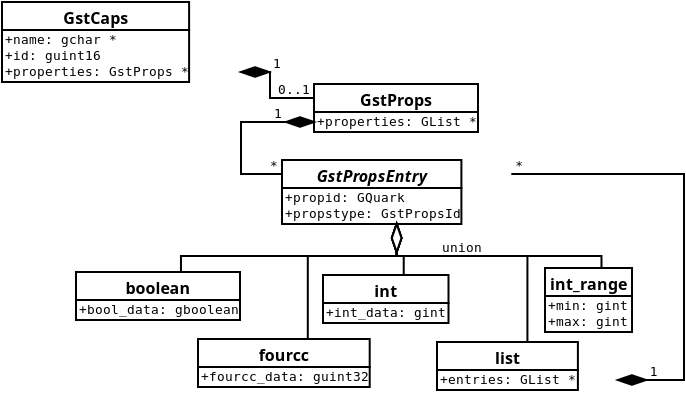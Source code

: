 <?xml version="1.0"?>
<diagram xmlns:dia="http://www.lysator.liu.se/~alla/dia/">
  <diagramdata>
    <attribute name="background">
      <color val="#ffffff"/>
    </attribute>
    <attribute name="paper">
      <composite type="paper">
        <attribute name="name">
          <string>#A4#</string>
        </attribute>
        <attribute name="tmargin">
          <real val="2.82"/>
        </attribute>
        <attribute name="bmargin">
          <real val="2.82"/>
        </attribute>
        <attribute name="lmargin">
          <real val="2.82"/>
        </attribute>
        <attribute name="rmargin">
          <real val="2.82"/>
        </attribute>
        <attribute name="is_portrait">
          <boolean val="true"/>
        </attribute>
        <attribute name="scaling">
          <real val="1"/>
        </attribute>
        <attribute name="fitto">
          <boolean val="false"/>
        </attribute>
      </composite>
    </attribute>
    <attribute name="grid">
      <composite type="grid">
        <attribute name="width_x">
          <real val="1"/>
        </attribute>
        <attribute name="width_y">
          <real val="1"/>
        </attribute>
        <attribute name="visible_x">
          <int val="1"/>
        </attribute>
        <attribute name="visible_y">
          <int val="1"/>
        </attribute>
      </composite>
    </attribute>
    <attribute name="guides">
      <composite type="guides">
        <attribute name="hguides"/>
        <attribute name="vguides"/>
      </composite>
    </attribute>
  </diagramdata>
  <layer name="Background" visible="true">
    <object type="UML - Class" version="0" id="O0">
      <attribute name="obj_pos">
        <point val="0.75,5.55"/>
      </attribute>
      <attribute name="obj_bb">
        <rectangle val="0.7,5.5;12.75,9.6"/>
      </attribute>
      <attribute name="elem_corner">
        <point val="0.75,5.55"/>
      </attribute>
      <attribute name="elem_width">
        <real val="11.95"/>
      </attribute>
      <attribute name="elem_height">
        <real val="4"/>
      </attribute>
      <attribute name="name">
        <string>#GstCaps#</string>
      </attribute>
      <attribute name="stereotype">
        <string/>
      </attribute>
      <attribute name="abstract">
        <boolean val="false"/>
      </attribute>
      <attribute name="suppress_attributes">
        <boolean val="false"/>
      </attribute>
      <attribute name="suppress_operations">
        <boolean val="false"/>
      </attribute>
      <attribute name="visible_attributes">
        <boolean val="true"/>
      </attribute>
      <attribute name="visible_operations">
        <boolean val="false"/>
      </attribute>
      <attribute name="attributes">
        <composite type="umlattribute">
          <attribute name="name">
            <string>#name#</string>
          </attribute>
          <attribute name="type">
            <string>#gchar *#</string>
          </attribute>
          <attribute name="value">
            <string/>
          </attribute>
          <attribute name="visibility">
            <enum val="0"/>
          </attribute>
          <attribute name="abstract">
            <boolean val="false"/>
          </attribute>
          <attribute name="class_scope">
            <boolean val="false"/>
          </attribute>
        </composite>
        <composite type="umlattribute">
          <attribute name="name">
            <string>#id#</string>
          </attribute>
          <attribute name="type">
            <string>#guint16#</string>
          </attribute>
          <attribute name="value">
            <string/>
          </attribute>
          <attribute name="visibility">
            <enum val="0"/>
          </attribute>
          <attribute name="abstract">
            <boolean val="false"/>
          </attribute>
          <attribute name="class_scope">
            <boolean val="false"/>
          </attribute>
        </composite>
        <composite type="umlattribute">
          <attribute name="name">
            <string>#properties#</string>
          </attribute>
          <attribute name="type">
            <string>#GstProps *#</string>
          </attribute>
          <attribute name="value">
            <string/>
          </attribute>
          <attribute name="visibility">
            <enum val="0"/>
          </attribute>
          <attribute name="abstract">
            <boolean val="false"/>
          </attribute>
          <attribute name="class_scope">
            <boolean val="false"/>
          </attribute>
        </composite>
      </attribute>
      <attribute name="operations"/>
      <attribute name="template">
        <boolean val="false"/>
      </attribute>
      <attribute name="templates"/>
    </object>
    <object type="UML - Class" version="0" id="O1">
      <attribute name="obj_pos">
        <point val="16.35,9.65"/>
      </attribute>
      <attribute name="obj_bb">
        <rectangle val="16.3,9.6;26.896,12.1"/>
      </attribute>
      <attribute name="elem_corner">
        <point val="16.35,9.65"/>
      </attribute>
      <attribute name="elem_width">
        <real val="10.496"/>
      </attribute>
      <attribute name="elem_height">
        <real val="2.4"/>
      </attribute>
      <attribute name="name">
        <string>#GstProps#</string>
      </attribute>
      <attribute name="stereotype">
        <string/>
      </attribute>
      <attribute name="abstract">
        <boolean val="false"/>
      </attribute>
      <attribute name="suppress_attributes">
        <boolean val="false"/>
      </attribute>
      <attribute name="suppress_operations">
        <boolean val="false"/>
      </attribute>
      <attribute name="visible_attributes">
        <boolean val="true"/>
      </attribute>
      <attribute name="visible_operations">
        <boolean val="false"/>
      </attribute>
      <attribute name="attributes">
        <composite type="umlattribute">
          <attribute name="name">
            <string>#properties#</string>
          </attribute>
          <attribute name="type">
            <string>#GList *#</string>
          </attribute>
          <attribute name="value">
            <string/>
          </attribute>
          <attribute name="visibility">
            <enum val="0"/>
          </attribute>
          <attribute name="abstract">
            <boolean val="false"/>
          </attribute>
          <attribute name="class_scope">
            <boolean val="false"/>
          </attribute>
        </composite>
      </attribute>
      <attribute name="operations"/>
      <attribute name="template">
        <boolean val="false"/>
      </attribute>
      <attribute name="templates"/>
    </object>
    <object type="UML - Association" version="0" id="O2">
      <attribute name="obj_pos">
        <point val="12.7,9.05"/>
      </attribute>
      <attribute name="obj_bb">
        <rectangle val="11.25,7.6;18.489,11.8"/>
      </attribute>
      <attribute name="orth_points">
        <point val="12.7,9.05"/>
        <point val="14.15,9.05"/>
        <point val="14.15,10.35"/>
        <point val="16.35,10.35"/>
      </attribute>
      <attribute name="orth_orient">
        <enum val="0"/>
        <enum val="1"/>
        <enum val="0"/>
      </attribute>
      <attribute name="name">
        <string/>
      </attribute>
      <attribute name="direction">
        <enum val="0"/>
      </attribute>
      <attribute name="ends">
        <composite>
          <attribute name="role">
            <string/>
          </attribute>
          <attribute name="multiplicity">
            <string>#1#</string>
          </attribute>
          <attribute name="arrow">
            <boolean val="false"/>
          </attribute>
          <attribute name="aggregate">
            <enum val="2"/>
          </attribute>
        </composite>
        <composite>
          <attribute name="role">
            <string/>
          </attribute>
          <attribute name="multiplicity">
            <string>#0..1#</string>
          </attribute>
          <attribute name="arrow">
            <boolean val="false"/>
          </attribute>
          <attribute name="aggregate">
            <enum val="0"/>
          </attribute>
        </composite>
      </attribute>
      <connections>
        <connection handle="0" to="O0" connection="13"/>
        <connection handle="1" to="O1" connection="3"/>
      </connections>
    </object>
    <object type="UML - Class" version="0" id="O3">
      <attribute name="obj_pos">
        <point val="14.75,13.45"/>
      </attribute>
      <attribute name="obj_bb">
        <rectangle val="14.7,13.4;26.266,16.7"/>
      </attribute>
      <attribute name="elem_corner">
        <point val="14.75,13.45"/>
      </attribute>
      <attribute name="elem_width">
        <real val="11.466"/>
      </attribute>
      <attribute name="elem_height">
        <real val="3.2"/>
      </attribute>
      <attribute name="name">
        <string>#GstPropsEntry#</string>
      </attribute>
      <attribute name="stereotype">
        <string/>
      </attribute>
      <attribute name="abstract">
        <boolean val="true"/>
      </attribute>
      <attribute name="suppress_attributes">
        <boolean val="false"/>
      </attribute>
      <attribute name="suppress_operations">
        <boolean val="false"/>
      </attribute>
      <attribute name="visible_attributes">
        <boolean val="true"/>
      </attribute>
      <attribute name="visible_operations">
        <boolean val="false"/>
      </attribute>
      <attribute name="attributes">
        <composite type="umlattribute">
          <attribute name="name">
            <string>#propid#</string>
          </attribute>
          <attribute name="type">
            <string>#GQuark#</string>
          </attribute>
          <attribute name="value">
            <string/>
          </attribute>
          <attribute name="visibility">
            <enum val="0"/>
          </attribute>
          <attribute name="abstract">
            <boolean val="false"/>
          </attribute>
          <attribute name="class_scope">
            <boolean val="false"/>
          </attribute>
        </composite>
        <composite type="umlattribute">
          <attribute name="name">
            <string>#propstype#</string>
          </attribute>
          <attribute name="type">
            <string>#GstPropsId#</string>
          </attribute>
          <attribute name="value">
            <string/>
          </attribute>
          <attribute name="visibility">
            <enum val="0"/>
          </attribute>
          <attribute name="abstract">
            <boolean val="false"/>
          </attribute>
          <attribute name="class_scope">
            <boolean val="false"/>
          </attribute>
        </composite>
      </attribute>
      <attribute name="operations"/>
      <attribute name="template">
        <boolean val="false"/>
      </attribute>
      <attribute name="templates"/>
    </object>
    <object type="UML - Association" version="0" id="O4">
      <attribute name="obj_pos">
        <point val="16.35,11.55"/>
      </attribute>
      <attribute name="obj_bb">
        <rectangle val="11.25,10.1;17.8,15.6"/>
      </attribute>
      <attribute name="orth_points">
        <point val="16.35,11.55"/>
        <point val="12.7,11.55"/>
        <point val="12.7,14.15"/>
        <point val="14.75,14.15"/>
      </attribute>
      <attribute name="orth_orient">
        <enum val="0"/>
        <enum val="1"/>
        <enum val="0"/>
      </attribute>
      <attribute name="name">
        <string/>
      </attribute>
      <attribute name="direction">
        <enum val="0"/>
      </attribute>
      <attribute name="ends">
        <composite>
          <attribute name="role">
            <string/>
          </attribute>
          <attribute name="multiplicity">
            <string>#1#</string>
          </attribute>
          <attribute name="arrow">
            <boolean val="false"/>
          </attribute>
          <attribute name="aggregate">
            <enum val="2"/>
          </attribute>
        </composite>
        <composite>
          <attribute name="role">
            <string/>
          </attribute>
          <attribute name="multiplicity">
            <string>#*#</string>
          </attribute>
          <attribute name="arrow">
            <boolean val="false"/>
          </attribute>
          <attribute name="aggregate">
            <enum val="0"/>
          </attribute>
        </composite>
      </attribute>
      <connections>
        <connection handle="0" to="O1" connection="8"/>
        <connection handle="1" to="O3" connection="3"/>
      </connections>
    </object>
    <object type="UML - Class" version="0" id="O5">
      <attribute name="obj_pos">
        <point val="4.45,19.05"/>
      </attribute>
      <attribute name="obj_bb">
        <rectangle val="4.4,19;14.996,21.5"/>
      </attribute>
      <attribute name="elem_corner">
        <point val="4.45,19.05"/>
      </attribute>
      <attribute name="elem_width">
        <real val="10.496"/>
      </attribute>
      <attribute name="elem_height">
        <real val="2.4"/>
      </attribute>
      <attribute name="name">
        <string>#boolean#</string>
      </attribute>
      <attribute name="stereotype">
        <string/>
      </attribute>
      <attribute name="abstract">
        <boolean val="false"/>
      </attribute>
      <attribute name="suppress_attributes">
        <boolean val="false"/>
      </attribute>
      <attribute name="suppress_operations">
        <boolean val="false"/>
      </attribute>
      <attribute name="visible_attributes">
        <boolean val="true"/>
      </attribute>
      <attribute name="visible_operations">
        <boolean val="false"/>
      </attribute>
      <attribute name="attributes">
        <composite type="umlattribute">
          <attribute name="name">
            <string>#bool_data#</string>
          </attribute>
          <attribute name="type">
            <string>#gboolean#</string>
          </attribute>
          <attribute name="value">
            <string/>
          </attribute>
          <attribute name="visibility">
            <enum val="0"/>
          </attribute>
          <attribute name="abstract">
            <boolean val="false"/>
          </attribute>
          <attribute name="class_scope">
            <boolean val="false"/>
          </attribute>
        </composite>
      </attribute>
      <attribute name="operations"/>
      <attribute name="template">
        <boolean val="false"/>
      </attribute>
      <attribute name="templates"/>
    </object>
    <object type="UML - Class" version="0" id="O6">
      <attribute name="obj_pos">
        <point val="10.55,22.4"/>
      </attribute>
      <attribute name="obj_bb">
        <rectangle val="10.5,22.35;21.581,24.85"/>
      </attribute>
      <attribute name="elem_corner">
        <point val="10.55,22.4"/>
      </attribute>
      <attribute name="elem_width">
        <real val="10.981"/>
      </attribute>
      <attribute name="elem_height">
        <real val="2.4"/>
      </attribute>
      <attribute name="name">
        <string>#fourcc#</string>
      </attribute>
      <attribute name="stereotype">
        <string/>
      </attribute>
      <attribute name="abstract">
        <boolean val="false"/>
      </attribute>
      <attribute name="suppress_attributes">
        <boolean val="false"/>
      </attribute>
      <attribute name="suppress_operations">
        <boolean val="false"/>
      </attribute>
      <attribute name="visible_attributes">
        <boolean val="true"/>
      </attribute>
      <attribute name="visible_operations">
        <boolean val="false"/>
      </attribute>
      <attribute name="attributes">
        <composite type="umlattribute">
          <attribute name="name">
            <string>#fourcc_data#</string>
          </attribute>
          <attribute name="type">
            <string>#guint32#</string>
          </attribute>
          <attribute name="value">
            <string/>
          </attribute>
          <attribute name="visibility">
            <enum val="0"/>
          </attribute>
          <attribute name="abstract">
            <boolean val="false"/>
          </attribute>
          <attribute name="class_scope">
            <boolean val="false"/>
          </attribute>
        </composite>
      </attribute>
      <attribute name="operations"/>
      <attribute name="template">
        <boolean val="false"/>
      </attribute>
      <attribute name="templates"/>
    </object>
    <object type="UML - Class" version="0" id="O7">
      <attribute name="obj_pos">
        <point val="16.8,19.2"/>
      </attribute>
      <attribute name="obj_bb">
        <rectangle val="16.75,19.15;24.922,21.65"/>
      </attribute>
      <attribute name="elem_corner">
        <point val="16.8,19.2"/>
      </attribute>
      <attribute name="elem_width">
        <real val="8.072"/>
      </attribute>
      <attribute name="elem_height">
        <real val="2.4"/>
      </attribute>
      <attribute name="name">
        <string>#int#</string>
      </attribute>
      <attribute name="stereotype">
        <string/>
      </attribute>
      <attribute name="abstract">
        <boolean val="false"/>
      </attribute>
      <attribute name="suppress_attributes">
        <boolean val="false"/>
      </attribute>
      <attribute name="suppress_operations">
        <boolean val="false"/>
      </attribute>
      <attribute name="visible_attributes">
        <boolean val="true"/>
      </attribute>
      <attribute name="visible_operations">
        <boolean val="false"/>
      </attribute>
      <attribute name="attributes">
        <composite type="umlattribute">
          <attribute name="name">
            <string>#int_data#</string>
          </attribute>
          <attribute name="type">
            <string>#gint#</string>
          </attribute>
          <attribute name="value">
            <string/>
          </attribute>
          <attribute name="visibility">
            <enum val="0"/>
          </attribute>
          <attribute name="abstract">
            <boolean val="false"/>
          </attribute>
          <attribute name="class_scope">
            <boolean val="false"/>
          </attribute>
        </composite>
      </attribute>
      <attribute name="operations"/>
      <attribute name="template">
        <boolean val="false"/>
      </attribute>
      <attribute name="templates"/>
    </object>
    <object type="UML - Class" version="0" id="O8">
      <attribute name="obj_pos">
        <point val="22.5,22.55"/>
      </attribute>
      <attribute name="obj_bb">
        <rectangle val="22.45,22.5;31.592,25"/>
      </attribute>
      <attribute name="elem_corner">
        <point val="22.5,22.55"/>
      </attribute>
      <attribute name="elem_width">
        <real val="9.042"/>
      </attribute>
      <attribute name="elem_height">
        <real val="2.4"/>
      </attribute>
      <attribute name="name">
        <string>#list#</string>
      </attribute>
      <attribute name="stereotype">
        <string/>
      </attribute>
      <attribute name="abstract">
        <boolean val="false"/>
      </attribute>
      <attribute name="suppress_attributes">
        <boolean val="false"/>
      </attribute>
      <attribute name="suppress_operations">
        <boolean val="false"/>
      </attribute>
      <attribute name="visible_attributes">
        <boolean val="true"/>
      </attribute>
      <attribute name="visible_operations">
        <boolean val="false"/>
      </attribute>
      <attribute name="attributes">
        <composite type="umlattribute">
          <attribute name="name">
            <string>#entries#</string>
          </attribute>
          <attribute name="type">
            <string>#GList *#</string>
          </attribute>
          <attribute name="value">
            <string/>
          </attribute>
          <attribute name="visibility">
            <enum val="0"/>
          </attribute>
          <attribute name="abstract">
            <boolean val="false"/>
          </attribute>
          <attribute name="class_scope">
            <boolean val="false"/>
          </attribute>
        </composite>
      </attribute>
      <attribute name="operations"/>
      <attribute name="template">
        <boolean val="false"/>
      </attribute>
      <attribute name="templates"/>
    </object>
    <object type="UML - Class" version="0" id="O9">
      <attribute name="obj_pos">
        <point val="27.9,18.85"/>
      </attribute>
      <attribute name="obj_bb">
        <rectangle val="27.85,18.8;33.598,22.1"/>
      </attribute>
      <attribute name="elem_corner">
        <point val="27.9,18.85"/>
      </attribute>
      <attribute name="elem_width">
        <real val="5.648"/>
      </attribute>
      <attribute name="elem_height">
        <real val="3.2"/>
      </attribute>
      <attribute name="name">
        <string>#int_range#</string>
      </attribute>
      <attribute name="stereotype">
        <string/>
      </attribute>
      <attribute name="abstract">
        <boolean val="false"/>
      </attribute>
      <attribute name="suppress_attributes">
        <boolean val="false"/>
      </attribute>
      <attribute name="suppress_operations">
        <boolean val="false"/>
      </attribute>
      <attribute name="visible_attributes">
        <boolean val="true"/>
      </attribute>
      <attribute name="visible_operations">
        <boolean val="false"/>
      </attribute>
      <attribute name="attributes">
        <composite type="umlattribute">
          <attribute name="name">
            <string>#min#</string>
          </attribute>
          <attribute name="type">
            <string>#gint#</string>
          </attribute>
          <attribute name="value">
            <string/>
          </attribute>
          <attribute name="visibility">
            <enum val="0"/>
          </attribute>
          <attribute name="abstract">
            <boolean val="false"/>
          </attribute>
          <attribute name="class_scope">
            <boolean val="false"/>
          </attribute>
        </composite>
        <composite type="umlattribute">
          <attribute name="name">
            <string>#max#</string>
          </attribute>
          <attribute name="type">
            <string>#gint#</string>
          </attribute>
          <attribute name="value">
            <string/>
          </attribute>
          <attribute name="visibility">
            <enum val="0"/>
          </attribute>
          <attribute name="abstract">
            <boolean val="false"/>
          </attribute>
          <attribute name="class_scope">
            <boolean val="false"/>
          </attribute>
        </composite>
      </attribute>
      <attribute name="operations"/>
      <attribute name="template">
        <boolean val="false"/>
      </attribute>
      <attribute name="templates"/>
    </object>
    <object type="UML - Association" version="0" id="O10">
      <attribute name="obj_pos">
        <point val="30.724,18.85"/>
      </attribute>
      <attribute name="obj_bb">
        <rectangle val="19.033,15.2;32.174,20.45"/>
      </attribute>
      <attribute name="orth_points">
        <point val="30.724,18.85"/>
        <point val="30.724,18.25"/>
        <point val="20.483,18.25"/>
        <point val="20.483,16.65"/>
      </attribute>
      <attribute name="orth_orient">
        <enum val="1"/>
        <enum val="0"/>
        <enum val="1"/>
      </attribute>
      <attribute name="name">
        <string/>
      </attribute>
      <attribute name="direction">
        <enum val="0"/>
      </attribute>
      <attribute name="ends">
        <composite>
          <attribute name="role">
            <string/>
          </attribute>
          <attribute name="multiplicity">
            <string/>
          </attribute>
          <attribute name="arrow">
            <boolean val="false"/>
          </attribute>
          <attribute name="aggregate">
            <enum val="0"/>
          </attribute>
        </composite>
        <composite>
          <attribute name="role">
            <string/>
          </attribute>
          <attribute name="multiplicity">
            <string/>
          </attribute>
          <attribute name="arrow">
            <boolean val="false"/>
          </attribute>
          <attribute name="aggregate">
            <enum val="1"/>
          </attribute>
        </composite>
      </attribute>
      <connections>
        <connection handle="0" to="O9" connection="1"/>
        <connection handle="1" to="O3" connection="6"/>
      </connections>
    </object>
    <object type="UML - Association" version="0" id="O11">
      <attribute name="obj_pos">
        <point val="20.836,19.2"/>
      </attribute>
      <attribute name="obj_bb">
        <rectangle val="19.033,15.2;22.286,20.8"/>
      </attribute>
      <attribute name="orth_points">
        <point val="20.836,19.2"/>
        <point val="20.836,18.25"/>
        <point val="20.483,18.25"/>
        <point val="20.483,16.65"/>
      </attribute>
      <attribute name="orth_orient">
        <enum val="1"/>
        <enum val="0"/>
        <enum val="1"/>
      </attribute>
      <attribute name="name">
        <string/>
      </attribute>
      <attribute name="direction">
        <enum val="0"/>
      </attribute>
      <attribute name="ends">
        <composite>
          <attribute name="role">
            <string/>
          </attribute>
          <attribute name="multiplicity">
            <string/>
          </attribute>
          <attribute name="arrow">
            <boolean val="false"/>
          </attribute>
          <attribute name="aggregate">
            <enum val="0"/>
          </attribute>
        </composite>
        <composite>
          <attribute name="role">
            <string/>
          </attribute>
          <attribute name="multiplicity">
            <string/>
          </attribute>
          <attribute name="arrow">
            <boolean val="false"/>
          </attribute>
          <attribute name="aggregate">
            <enum val="1"/>
          </attribute>
        </composite>
      </attribute>
      <connections>
        <connection handle="0" to="O7" connection="1"/>
        <connection handle="1" to="O3" connection="6"/>
      </connections>
    </object>
    <object type="UML - Association" version="0" id="O12">
      <attribute name="obj_pos">
        <point val="9.698,19.05"/>
      </attribute>
      <attribute name="obj_bb">
        <rectangle val="8.248,15.2;21.933,20.65"/>
      </attribute>
      <attribute name="orth_points">
        <point val="9.698,19.05"/>
        <point val="9.698,18.25"/>
        <point val="20.483,18.25"/>
        <point val="20.483,16.65"/>
      </attribute>
      <attribute name="orth_orient">
        <enum val="1"/>
        <enum val="0"/>
        <enum val="1"/>
      </attribute>
      <attribute name="name">
        <string/>
      </attribute>
      <attribute name="direction">
        <enum val="0"/>
      </attribute>
      <attribute name="ends">
        <composite>
          <attribute name="role">
            <string/>
          </attribute>
          <attribute name="multiplicity">
            <string/>
          </attribute>
          <attribute name="arrow">
            <boolean val="false"/>
          </attribute>
          <attribute name="aggregate">
            <enum val="0"/>
          </attribute>
        </composite>
        <composite>
          <attribute name="role">
            <string/>
          </attribute>
          <attribute name="multiplicity">
            <string/>
          </attribute>
          <attribute name="arrow">
            <boolean val="false"/>
          </attribute>
          <attribute name="aggregate">
            <enum val="1"/>
          </attribute>
        </composite>
      </attribute>
      <connections>
        <connection handle="0" to="O5" connection="1"/>
        <connection handle="1" to="O3" connection="6"/>
      </connections>
    </object>
    <object type="UML - Association" version="0" id="O13">
      <attribute name="obj_pos">
        <point val="16.04,22.4"/>
      </attribute>
      <attribute name="obj_bb">
        <rectangle val="14.59,15.2;21.933,24"/>
      </attribute>
      <attribute name="orth_points">
        <point val="16.04,22.4"/>
        <point val="16.04,18.25"/>
        <point val="20.483,18.25"/>
        <point val="20.483,16.65"/>
      </attribute>
      <attribute name="orth_orient">
        <enum val="1"/>
        <enum val="0"/>
        <enum val="1"/>
      </attribute>
      <attribute name="name">
        <string/>
      </attribute>
      <attribute name="direction">
        <enum val="0"/>
      </attribute>
      <attribute name="ends">
        <composite>
          <attribute name="role">
            <string/>
          </attribute>
          <attribute name="multiplicity">
            <string/>
          </attribute>
          <attribute name="arrow">
            <boolean val="false"/>
          </attribute>
          <attribute name="aggregate">
            <enum val="0"/>
          </attribute>
        </composite>
        <composite>
          <attribute name="role">
            <string/>
          </attribute>
          <attribute name="multiplicity">
            <string/>
          </attribute>
          <attribute name="arrow">
            <boolean val="false"/>
          </attribute>
          <attribute name="aggregate">
            <enum val="1"/>
          </attribute>
        </composite>
      </attribute>
      <connections>
        <connection handle="0" to="O6" connection="1"/>
        <connection handle="1" to="O3" connection="6"/>
      </connections>
    </object>
    <object type="UML - Association" version="0" id="O14">
      <attribute name="obj_pos">
        <point val="27.021,22.55"/>
      </attribute>
      <attribute name="obj_bb">
        <rectangle val="19.033,15.2;28.471,24.15"/>
      </attribute>
      <attribute name="orth_points">
        <point val="27.021,22.55"/>
        <point val="27.021,18.25"/>
        <point val="20.483,18.25"/>
        <point val="20.483,16.65"/>
      </attribute>
      <attribute name="orth_orient">
        <enum val="1"/>
        <enum val="0"/>
        <enum val="1"/>
      </attribute>
      <attribute name="name">
        <string>#union#</string>
      </attribute>
      <attribute name="direction">
        <enum val="0"/>
      </attribute>
      <attribute name="ends">
        <composite>
          <attribute name="role">
            <string/>
          </attribute>
          <attribute name="multiplicity">
            <string/>
          </attribute>
          <attribute name="arrow">
            <boolean val="false"/>
          </attribute>
          <attribute name="aggregate">
            <enum val="0"/>
          </attribute>
        </composite>
        <composite>
          <attribute name="role">
            <string/>
          </attribute>
          <attribute name="multiplicity">
            <string/>
          </attribute>
          <attribute name="arrow">
            <boolean val="false"/>
          </attribute>
          <attribute name="aggregate">
            <enum val="1"/>
          </attribute>
        </composite>
      </attribute>
      <connections>
        <connection handle="0" to="O8" connection="1"/>
        <connection handle="1" to="O3" connection="6"/>
      </connections>
    </object>
    <object type="UML - Association" version="0" id="O15">
      <attribute name="obj_pos">
        <point val="31.542,24.45"/>
      </attribute>
      <attribute name="obj_bb">
        <rectangle val="24.766,12.7;36.3,25.9"/>
      </attribute>
      <attribute name="orth_points">
        <point val="31.542,24.45"/>
        <point val="34.85,24.45"/>
        <point val="34.85,14.15"/>
        <point val="26.216,14.15"/>
      </attribute>
      <attribute name="orth_orient">
        <enum val="0"/>
        <enum val="1"/>
        <enum val="0"/>
      </attribute>
      <attribute name="name">
        <string/>
      </attribute>
      <attribute name="direction">
        <enum val="0"/>
      </attribute>
      <attribute name="ends">
        <composite>
          <attribute name="role">
            <string/>
          </attribute>
          <attribute name="multiplicity">
            <string>#1#</string>
          </attribute>
          <attribute name="arrow">
            <boolean val="false"/>
          </attribute>
          <attribute name="aggregate">
            <enum val="2"/>
          </attribute>
        </composite>
        <composite>
          <attribute name="role">
            <string/>
          </attribute>
          <attribute name="multiplicity">
            <string>#*#</string>
          </attribute>
          <attribute name="arrow">
            <boolean val="false"/>
          </attribute>
          <attribute name="aggregate">
            <enum val="0"/>
          </attribute>
        </composite>
      </attribute>
      <connections>
        <connection handle="0" to="O8" connection="9"/>
        <connection handle="1" to="O3" connection="4"/>
      </connections>
    </object>
  </layer>
</diagram>
